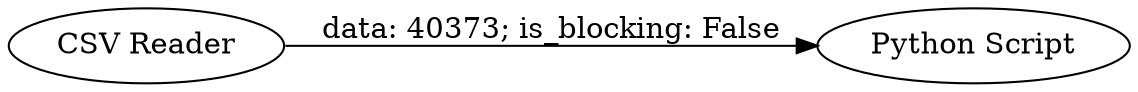 digraph {
	"5604849748656500007_1" [label="Python Script"]
	"5604849748656500007_2" [label="CSV Reader"]
	"5604849748656500007_2" -> "5604849748656500007_1" [label="data: 40373; is_blocking: False"]
	rankdir=LR
}
